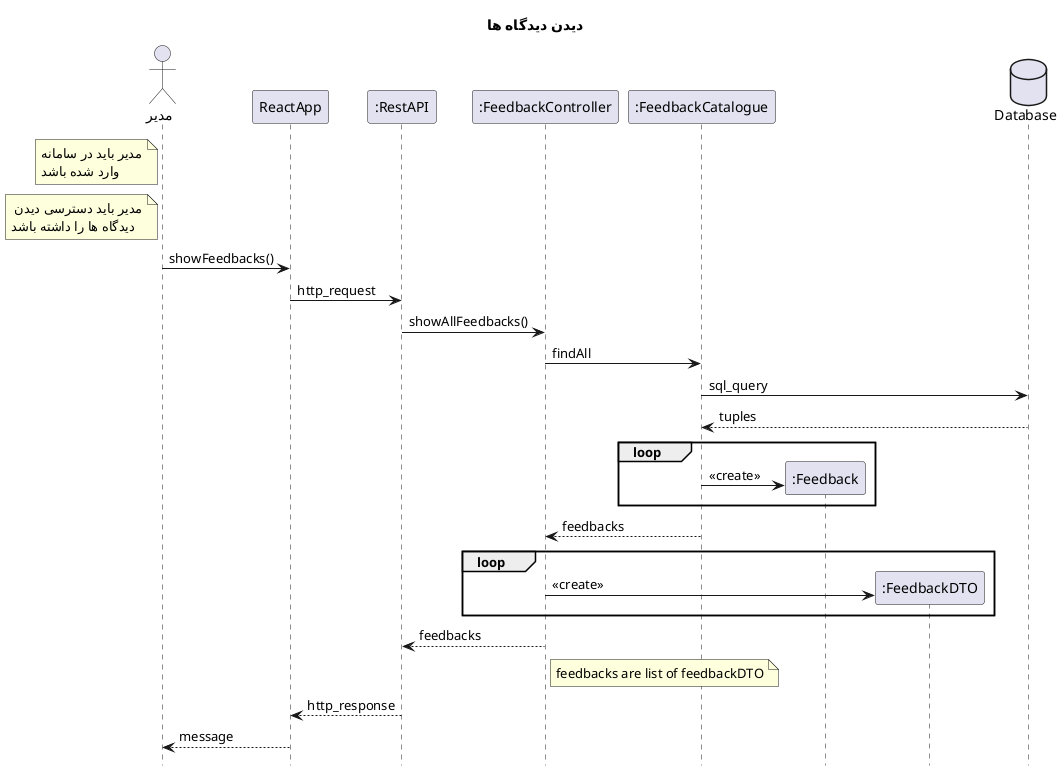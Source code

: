 @startuml logout

hide footbox
title "دیدن دیدگاه ها "
actor "مدیر" as root
participant ReactApp
participant ":RestAPI" as RestAPI
participant ":FeedbackController" as FeedbackController
participant ":FeedbackCatalogue" as FeedbackCatalogue
participant ":Feedback" as Feedback
participant ":FeedbackDTO" as FeedbackDTO
database Database

note left of root
    مدیر باید در سامانه
    وارد شده باشد
end note
note left of root
    مدیر باید دسترسی دیدن 
    دیدگاه ها را داشته باشد
end note

root -> ReactApp: showFeedbacks()
ReactApp -> RestAPI : http_request
RestAPI -> FeedbackController: showAllFeedbacks()
FeedbackController -> FeedbackCatalogue : findAll
FeedbackCatalogue -> Database : sql_query
return tuples
loop
    FeedbackCatalogue -> Feedback **: <<create>>
end
FeedbackCatalogue --> FeedbackController : feedbacks
loop
    FeedbackController -> FeedbackDTO **: <<create>>
end
FeedbackController --> RestAPI: feedbacks
note right of FeedbackController
    feedbacks are list of feedbackDTO
end note
RestAPI --> ReactApp : http_response
ReactApp --> root: message

@enduml